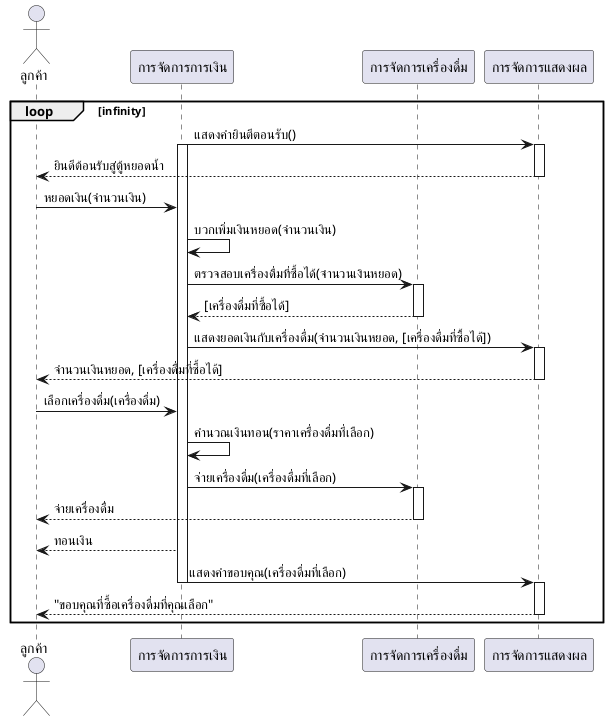 @startuml
actor "ลูกค้า"
participant "การจัดการการเงิน"
participant "การจัดการเครื่องดื่ม"
participant "การจัดการแสดงผล"

loop infinity
    "การจัดการการเงิน" -> "การจัดการแสดงผล" : แสดงคำยินตีตอนรับ()
    activate "การจัดการการเงิน"
    activate "การจัดการแสดงผล"
    "การจัดการแสดงผล" --> "ลูกค้า" : ยินดีต้อนรับสู่ตู้หยอดน้ำ
    deactivate "การจัดการแสดงผล"
    "ลูกค้า" -> "การจัดการการเงิน": หยอดเงิน(จำนวนเงิน)
    "การจัดการการเงิน" -> "การจัดการการเงิน" : บวกเพิ่มเงินหยอด(จำนวนเงิน)
    "การจัดการการเงิน" -> "การจัดการเครื่องดื่ม" : ตรวจสอบเครื่องดื่มที่ซื้อได้(จำนวนเงินหยอด)
    activate "การจัดการเครื่องดื่ม"
    "การจัดการเครื่องดื่ม" --> "การจัดการการเงิน" : [เครื่องดื่มที่ซื้อได้]
    deactivate "การจัดการเครื่องดื่ม"
    "การจัดการการเงิน" -> "การจัดการแสดงผล": แสดงยอดเงินกับเครื่องดื่ม(จำนวนเงินหยอด, [เครื่องดื่มที่ซื้อได้]) 
    activate "การจัดการแสดงผล"
    "การจัดการแสดงผล" --> "ลูกค้า" : จำนวนเงินหยอด, [เครื่องดื่มที่ซื้อได้]
    deactivate "การจัดการแสดงผล"
    "ลูกค้า" -> "การจัดการการเงิน" : เลือกเครื่องดื่ม(เครื่องดื่ม)
    "การจัดการการเงิน" -> "การจัดการการเงิน" : คำนวณเงินทอน(ราคาเครื่องดื่มที่เลือก)
    "การจัดการการเงิน" -> "การจัดการเครื่องดื่ม" : จ่ายเครื่องดื่ม(เครื่องดื่มที่เลือก)
    activate "การจัดการเครื่องดื่ม"
    "การจัดการเครื่องดื่ม" --> "ลูกค้า" : จ่ายเครื่องดื่ม
    deactivate "การจัดการเครื่องดื่ม"
    "การจัดการการเงิน" --> "ลูกค้า" : ทอนเงิน
    "การจัดการการเงิน" -> "การจัดการแสดงผล" : แสดงคำขอบคุณ(เครื่องดื่มที่เลือก)
    deactivate "การจัดการการเงิน"
    activate "การจัดการแสดงผล"
    "การจัดการแสดงผล" --> "ลูกค้า" : "ขอบคุณที่ซื้อเครื่องดื่มที่คุณเลือก" 
    deactivate "การจัดการแสดงผล"
end
@enduml